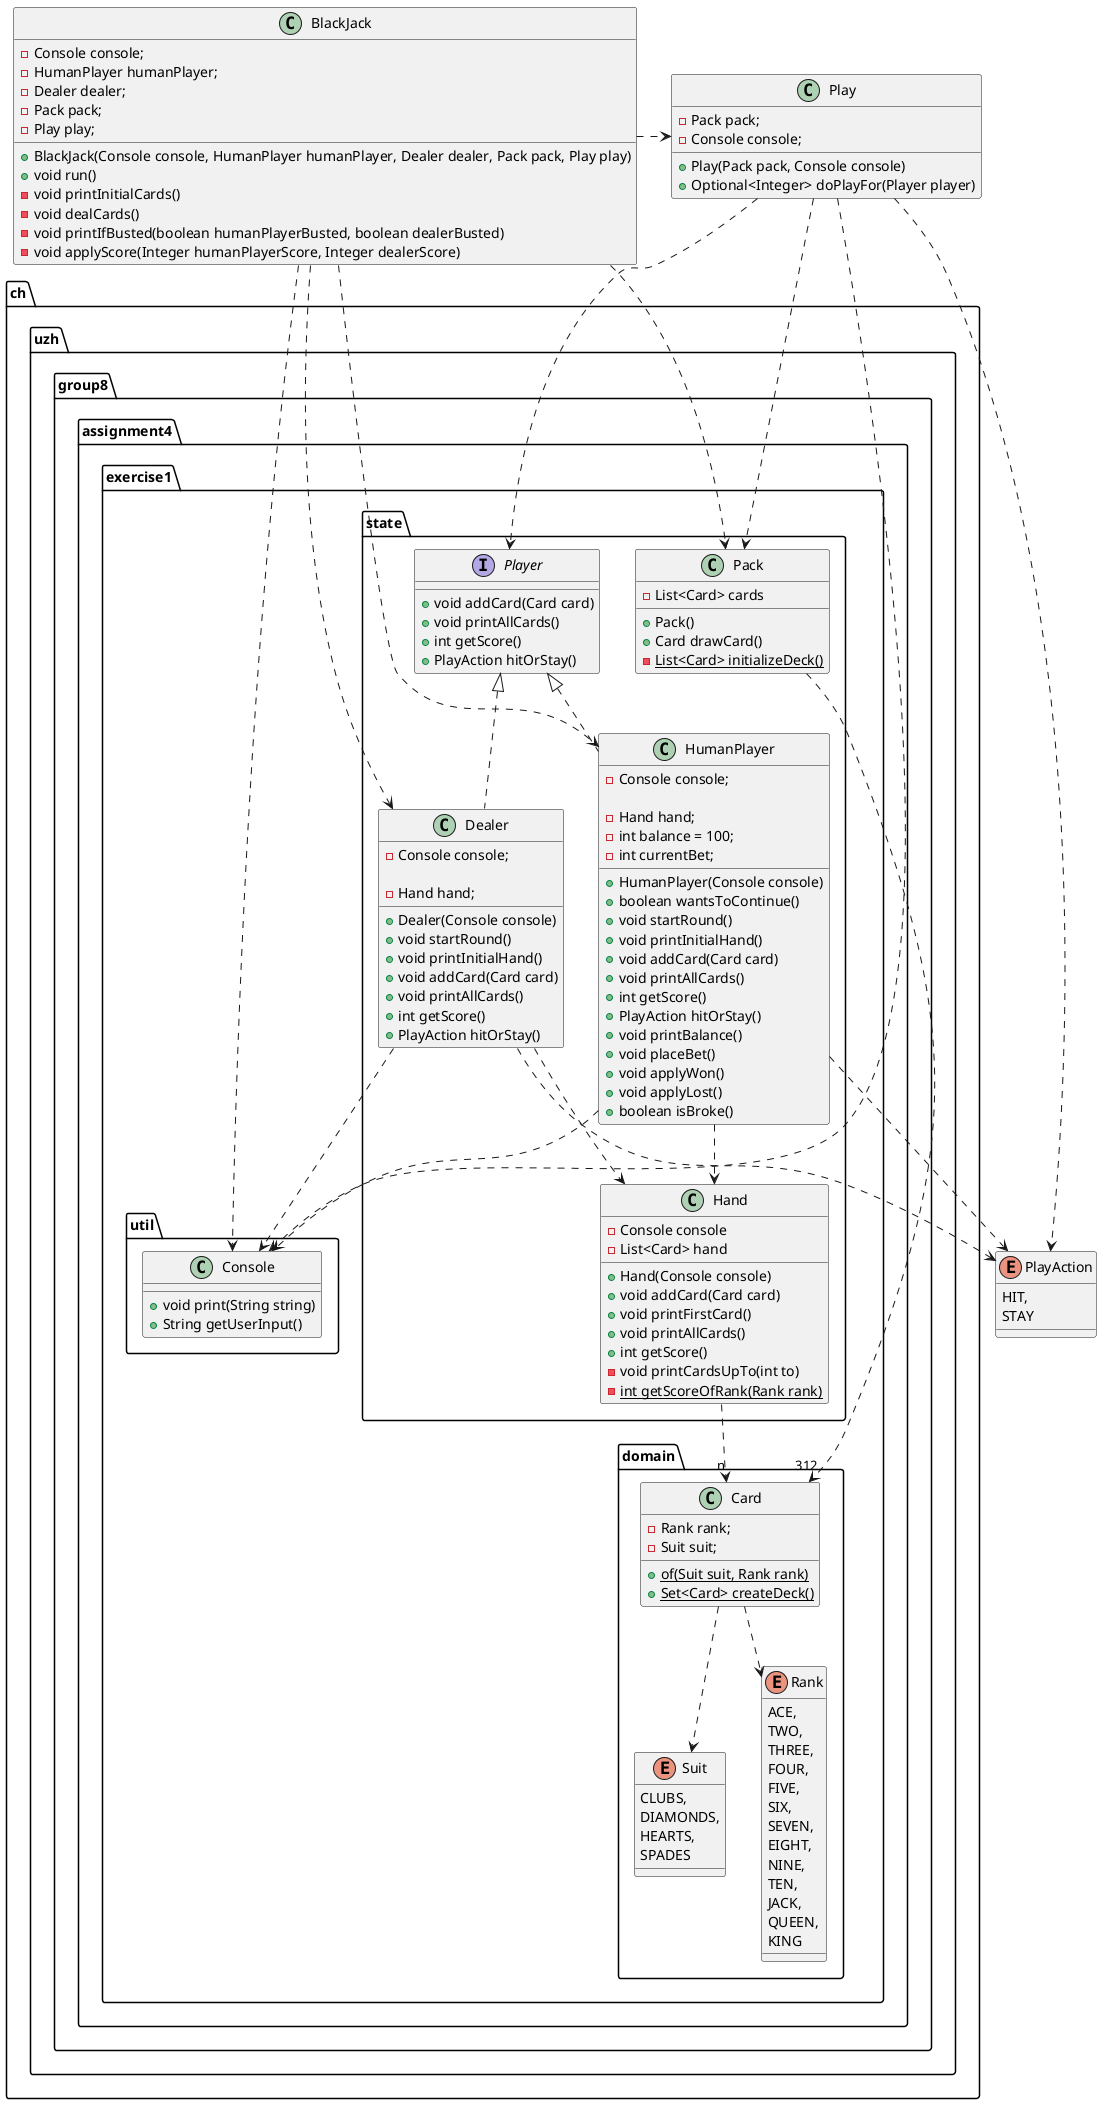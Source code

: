@startuml
'https://plantuml.com/class-diagram

class BlackJack {
    - Console console;
    - HumanPlayer humanPlayer;
    - Dealer dealer;
    - Pack pack;
    - Play play;

    + BlackJack(Console console, HumanPlayer humanPlayer, Dealer dealer, Pack pack, Play play)
    + void run()
    - void printInitialCards()
    - void dealCards()
    - void printIfBusted(boolean humanPlayerBusted, boolean dealerBusted)
    - void applyScore(Integer humanPlayerScore, Integer dealerScore)
}

class Play {
    - Pack pack;
    - Console console;

    + Play(Pack pack, Console console)
    + Optional<Integer> doPlayFor(Player player)
}

enum PlayAction {
      HIT,
      STAY
}

package ch.uzh.group8.assignment4.exercise1.state {
    class HumanPlayer {
        - Console console;
    
        - Hand hand;
        - int balance = 100;
        - int currentBet;
    
        + HumanPlayer(Console console)
        + boolean wantsToContinue()
        + void startRound()
        + void printInitialHand()
        + void addCard(Card card)
        + void printAllCards()
        + int getScore()
        + PlayAction hitOrStay()
        + void printBalance()
        + void placeBet()
        + void applyWon()
        + void applyLost()
        + boolean isBroke()
    }
    
    class Dealer {
        - Console console;
    
        - Hand hand;
    
        + Dealer(Console console)
        + void startRound()
        + void printInitialHand()
        + void addCard(Card card)
        + void printAllCards()
        + int getScore()
        + PlayAction hitOrStay()
    }
    
    interface Player {
        + void addCard(Card card)
        + void printAllCards()
        + int getScore()
        + PlayAction hitOrStay()
    }
    
    class Hand {
        - Console console
        - List<Card> hand
    
        + Hand(Console console)
        + void addCard(Card card)
        + void printFirstCard()
        + void printAllCards()
        + int getScore()
        - void printCardsUpTo(int to)
        - {static} int getScoreOfRank(Rank rank)
    }
    
    class Pack {
        - List<Card> cards
        + Pack()
        + Card drawCard()
        - {static} List<Card> initializeDeck()
    }

    Player <|.. Dealer
    Player <|.. HumanPlayer
    Dealer ..> Hand
    HumanPlayer ..> Hand
}

package ch.uzh.group8.assignment4.exercise1.domain {
    class Card {
        - Rank rank;
        - Suit suit;
        + {static} of(Suit suit, Rank rank)
        + {static} Set<Card> createDeck()
    }
    
    enum Suit {
        CLUBS,
        DIAMONDS,
        HEARTS,
        SPADES
    }
    
    enum Rank {
      ACE,
      TWO,
      THREE,
      FOUR,
      FIVE,
      SIX,
      SEVEN,
      EIGHT,
      NINE,
      TEN,
      JACK,
      QUEEN,
      KING
    }

    Card ..> Suit
    Card ..> Rank
}

package ch.uzh.group8.assignment4.exercise1.util {
    class Console {
        + void print(String string)
        + String getUserInput()
    }
}

Pack ..> "312" Card
Hand ..> "n" Card

HumanPlayer ..> PlayAction
HumanPlayer ..> Console
Dealer ..> PlayAction
Dealer ..> Console

Play ..> PlayAction
Play ..> Player
Play ..> Pack
Play ..> Console

BlackJack ..> Console
BlackJack .> HumanPlayer
BlackJack .> Dealer
BlackJack .> Pack
BlackJack .> Play

@enduml